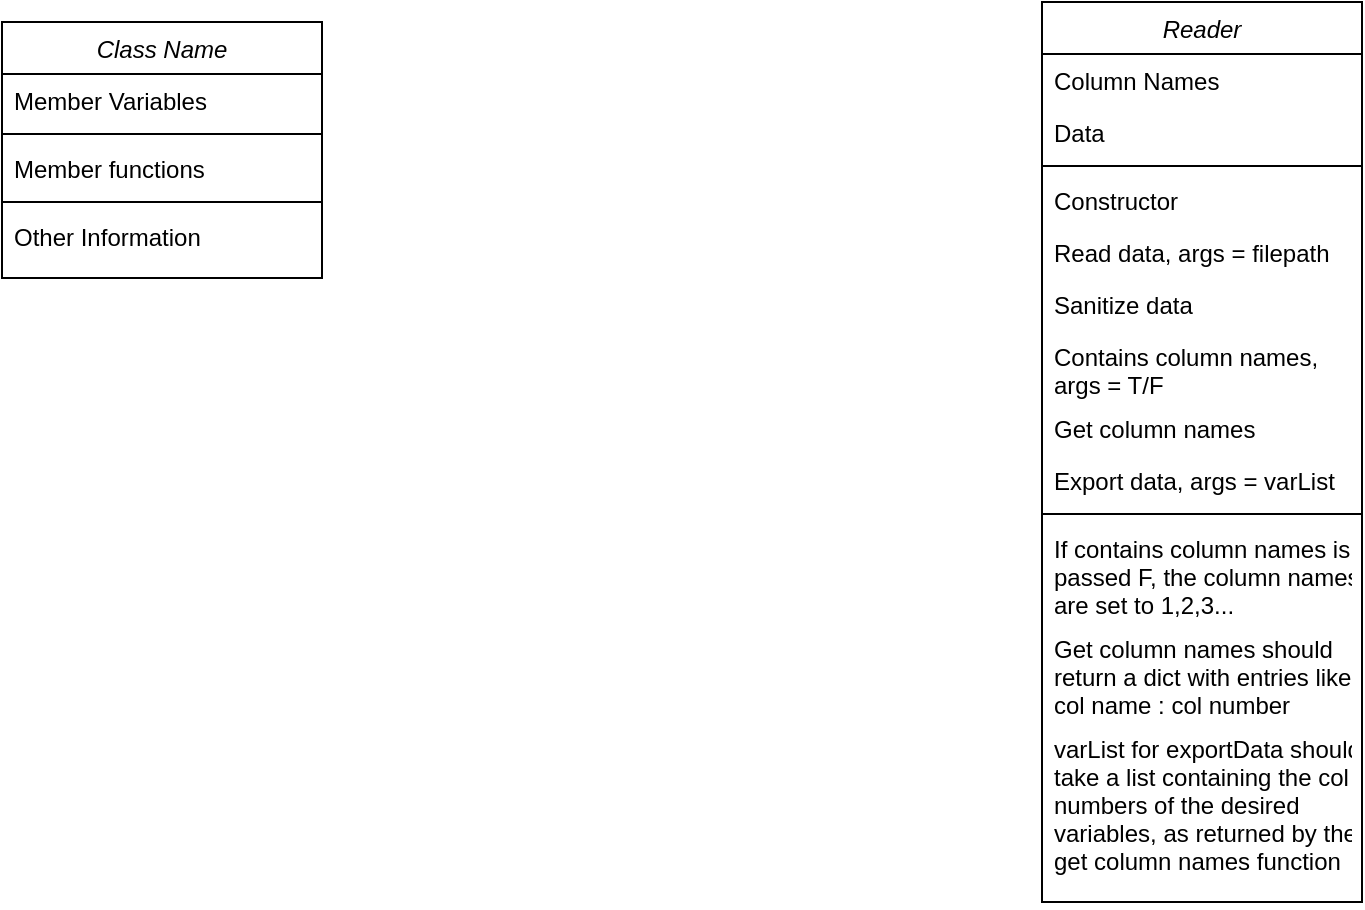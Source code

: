<mxfile version="24.7.16">
  <diagram id="C5RBs43oDa-KdzZeNtuy" name="Page-1">
    <mxGraphModel dx="1114" dy="610" grid="1" gridSize="10" guides="1" tooltips="1" connect="1" arrows="1" fold="1" page="1" pageScale="1" pageWidth="827" pageHeight="1169" math="0" shadow="0">
      <root>
        <mxCell id="WIyWlLk6GJQsqaUBKTNV-0" />
        <mxCell id="WIyWlLk6GJQsqaUBKTNV-1" parent="WIyWlLk6GJQsqaUBKTNV-0" />
        <mxCell id="5l9m3fQvGu3cJDxykCk4-0" value="Reader" style="swimlane;fontStyle=2;align=center;verticalAlign=top;childLayout=stackLayout;horizontal=1;startSize=26;horizontalStack=0;resizeParent=1;resizeLast=0;collapsible=1;marginBottom=0;rounded=0;shadow=0;strokeWidth=1;" vertex="1" parent="WIyWlLk6GJQsqaUBKTNV-1">
          <mxGeometry x="540" y="90" width="160" height="450" as="geometry">
            <mxRectangle x="230" y="140" width="160" height="26" as="alternateBounds" />
          </mxGeometry>
        </mxCell>
        <mxCell id="5l9m3fQvGu3cJDxykCk4-2" value="Column Names" style="text;align=left;verticalAlign=top;spacingLeft=4;spacingRight=4;overflow=hidden;rotatable=0;points=[[0,0.5],[1,0.5]];portConstraint=eastwest;rounded=0;shadow=0;html=0;" vertex="1" parent="5l9m3fQvGu3cJDxykCk4-0">
          <mxGeometry y="26" width="160" height="26" as="geometry" />
        </mxCell>
        <mxCell id="5l9m3fQvGu3cJDxykCk4-3" value="Data" style="text;align=left;verticalAlign=top;spacingLeft=4;spacingRight=4;overflow=hidden;rotatable=0;points=[[0,0.5],[1,0.5]];portConstraint=eastwest;rounded=0;shadow=0;html=0;" vertex="1" parent="5l9m3fQvGu3cJDxykCk4-0">
          <mxGeometry y="52" width="160" height="26" as="geometry" />
        </mxCell>
        <mxCell id="5l9m3fQvGu3cJDxykCk4-4" value="" style="line;html=1;strokeWidth=1;align=left;verticalAlign=middle;spacingTop=-1;spacingLeft=3;spacingRight=3;rotatable=0;labelPosition=right;points=[];portConstraint=eastwest;" vertex="1" parent="5l9m3fQvGu3cJDxykCk4-0">
          <mxGeometry y="78" width="160" height="8" as="geometry" />
        </mxCell>
        <mxCell id="5l9m3fQvGu3cJDxykCk4-5" value="Constructor" style="text;align=left;verticalAlign=top;spacingLeft=4;spacingRight=4;overflow=hidden;rotatable=0;points=[[0,0.5],[1,0.5]];portConstraint=eastwest;" vertex="1" parent="5l9m3fQvGu3cJDxykCk4-0">
          <mxGeometry y="86" width="160" height="26" as="geometry" />
        </mxCell>
        <mxCell id="5l9m3fQvGu3cJDxykCk4-15" value="Read data, args = filepath" style="text;align=left;verticalAlign=top;spacingLeft=4;spacingRight=4;overflow=hidden;rotatable=0;points=[[0,0.5],[1,0.5]];portConstraint=eastwest;" vertex="1" parent="5l9m3fQvGu3cJDxykCk4-0">
          <mxGeometry y="112" width="160" height="26" as="geometry" />
        </mxCell>
        <mxCell id="5l9m3fQvGu3cJDxykCk4-16" value="Sanitize data" style="text;align=left;verticalAlign=top;spacingLeft=4;spacingRight=4;overflow=hidden;rotatable=0;points=[[0,0.5],[1,0.5]];portConstraint=eastwest;" vertex="1" parent="5l9m3fQvGu3cJDxykCk4-0">
          <mxGeometry y="138" width="160" height="26" as="geometry" />
        </mxCell>
        <mxCell id="5l9m3fQvGu3cJDxykCk4-17" value="Contains column names, &#xa;args = T/F" style="text;align=left;verticalAlign=top;spacingLeft=4;spacingRight=4;overflow=hidden;rotatable=0;points=[[0,0.5],[1,0.5]];portConstraint=eastwest;" vertex="1" parent="5l9m3fQvGu3cJDxykCk4-0">
          <mxGeometry y="164" width="160" height="36" as="geometry" />
        </mxCell>
        <mxCell id="5l9m3fQvGu3cJDxykCk4-19" value="Get column names" style="text;align=left;verticalAlign=top;spacingLeft=4;spacingRight=4;overflow=hidden;rotatable=0;points=[[0,0.5],[1,0.5]];portConstraint=eastwest;" vertex="1" parent="5l9m3fQvGu3cJDxykCk4-0">
          <mxGeometry y="200" width="160" height="26" as="geometry" />
        </mxCell>
        <mxCell id="5l9m3fQvGu3cJDxykCk4-20" value="Export data, args = varList" style="text;align=left;verticalAlign=top;spacingLeft=4;spacingRight=4;overflow=hidden;rotatable=0;points=[[0,0.5],[1,0.5]];portConstraint=eastwest;" vertex="1" parent="5l9m3fQvGu3cJDxykCk4-0">
          <mxGeometry y="226" width="160" height="26" as="geometry" />
        </mxCell>
        <mxCell id="5l9m3fQvGu3cJDxykCk4-26" value="" style="line;html=1;strokeWidth=1;align=left;verticalAlign=middle;spacingTop=-1;spacingLeft=3;spacingRight=3;rotatable=0;labelPosition=right;points=[];portConstraint=eastwest;" vertex="1" parent="5l9m3fQvGu3cJDxykCk4-0">
          <mxGeometry y="252" width="160" height="8" as="geometry" />
        </mxCell>
        <mxCell id="5l9m3fQvGu3cJDxykCk4-27" value="If contains column names is&#xa;passed F, the column names&#xa;are set to 1,2,3...&#xa;" style="text;align=left;verticalAlign=top;spacingLeft=4;spacingRight=4;overflow=hidden;rotatable=0;points=[[0,0.5],[1,0.5]];portConstraint=eastwest;" vertex="1" parent="5l9m3fQvGu3cJDxykCk4-0">
          <mxGeometry y="260" width="160" height="50" as="geometry" />
        </mxCell>
        <mxCell id="5l9m3fQvGu3cJDxykCk4-28" value="Get column names should &#xa;return a dict with entries like&#xa;col name : col number&#xa;" style="text;align=left;verticalAlign=top;spacingLeft=4;spacingRight=4;overflow=hidden;rotatable=0;points=[[0,0.5],[1,0.5]];portConstraint=eastwest;" vertex="1" parent="5l9m3fQvGu3cJDxykCk4-0">
          <mxGeometry y="310" width="160" height="50" as="geometry" />
        </mxCell>
        <mxCell id="5l9m3fQvGu3cJDxykCk4-29" value="varList for exportData should&#xa;take a list containing the col &#xa;numbers of the desired&#xa;variables, as returned by the&#xa;get column names function&#xa;&#xa;&#xa;" style="text;align=left;verticalAlign=top;spacingLeft=4;spacingRight=4;overflow=hidden;rotatable=0;points=[[0,0.5],[1,0.5]];portConstraint=eastwest;" vertex="1" parent="5l9m3fQvGu3cJDxykCk4-0">
          <mxGeometry y="360" width="160" height="90" as="geometry" />
        </mxCell>
        <mxCell id="5l9m3fQvGu3cJDxykCk4-6" value="Class Name" style="swimlane;fontStyle=2;align=center;verticalAlign=top;childLayout=stackLayout;horizontal=1;startSize=26;horizontalStack=0;resizeParent=1;resizeLast=0;collapsible=1;marginBottom=0;rounded=0;shadow=0;strokeWidth=1;" vertex="1" parent="WIyWlLk6GJQsqaUBKTNV-1">
          <mxGeometry x="20" y="100" width="160" height="128" as="geometry">
            <mxRectangle x="230" y="140" width="160" height="26" as="alternateBounds" />
          </mxGeometry>
        </mxCell>
        <mxCell id="5l9m3fQvGu3cJDxykCk4-7" value="Member Variables" style="text;align=left;verticalAlign=top;spacingLeft=4;spacingRight=4;overflow=hidden;rotatable=0;points=[[0,0.5],[1,0.5]];portConstraint=eastwest;" vertex="1" parent="5l9m3fQvGu3cJDxykCk4-6">
          <mxGeometry y="26" width="160" height="26" as="geometry" />
        </mxCell>
        <mxCell id="5l9m3fQvGu3cJDxykCk4-10" value="" style="line;html=1;strokeWidth=1;align=left;verticalAlign=middle;spacingTop=-1;spacingLeft=3;spacingRight=3;rotatable=0;labelPosition=right;points=[];portConstraint=eastwest;" vertex="1" parent="5l9m3fQvGu3cJDxykCk4-6">
          <mxGeometry y="52" width="160" height="8" as="geometry" />
        </mxCell>
        <mxCell id="5l9m3fQvGu3cJDxykCk4-11" value="Member functions" style="text;align=left;verticalAlign=top;spacingLeft=4;spacingRight=4;overflow=hidden;rotatable=0;points=[[0,0.5],[1,0.5]];portConstraint=eastwest;" vertex="1" parent="5l9m3fQvGu3cJDxykCk4-6">
          <mxGeometry y="60" width="160" height="26" as="geometry" />
        </mxCell>
        <mxCell id="5l9m3fQvGu3cJDxykCk4-12" value="" style="line;html=1;strokeWidth=1;align=left;verticalAlign=middle;spacingTop=-1;spacingLeft=3;spacingRight=3;rotatable=0;labelPosition=right;points=[];portConstraint=eastwest;" vertex="1" parent="5l9m3fQvGu3cJDxykCk4-6">
          <mxGeometry y="86" width="160" height="8" as="geometry" />
        </mxCell>
        <mxCell id="5l9m3fQvGu3cJDxykCk4-13" value="Other Information" style="text;align=left;verticalAlign=top;spacingLeft=4;spacingRight=4;overflow=hidden;rotatable=0;points=[[0,0.5],[1,0.5]];portConstraint=eastwest;" vertex="1" parent="5l9m3fQvGu3cJDxykCk4-6">
          <mxGeometry y="94" width="160" height="26" as="geometry" />
        </mxCell>
        <mxCell id="5l9m3fQvGu3cJDxykCk4-14" value="" style="line;html=1;strokeWidth=1;align=left;verticalAlign=middle;spacingTop=-1;spacingLeft=3;spacingRight=3;rotatable=0;labelPosition=right;points=[];portConstraint=eastwest;" vertex="1" parent="5l9m3fQvGu3cJDxykCk4-6">
          <mxGeometry y="120" width="160" as="geometry" />
        </mxCell>
      </root>
    </mxGraphModel>
  </diagram>
</mxfile>
